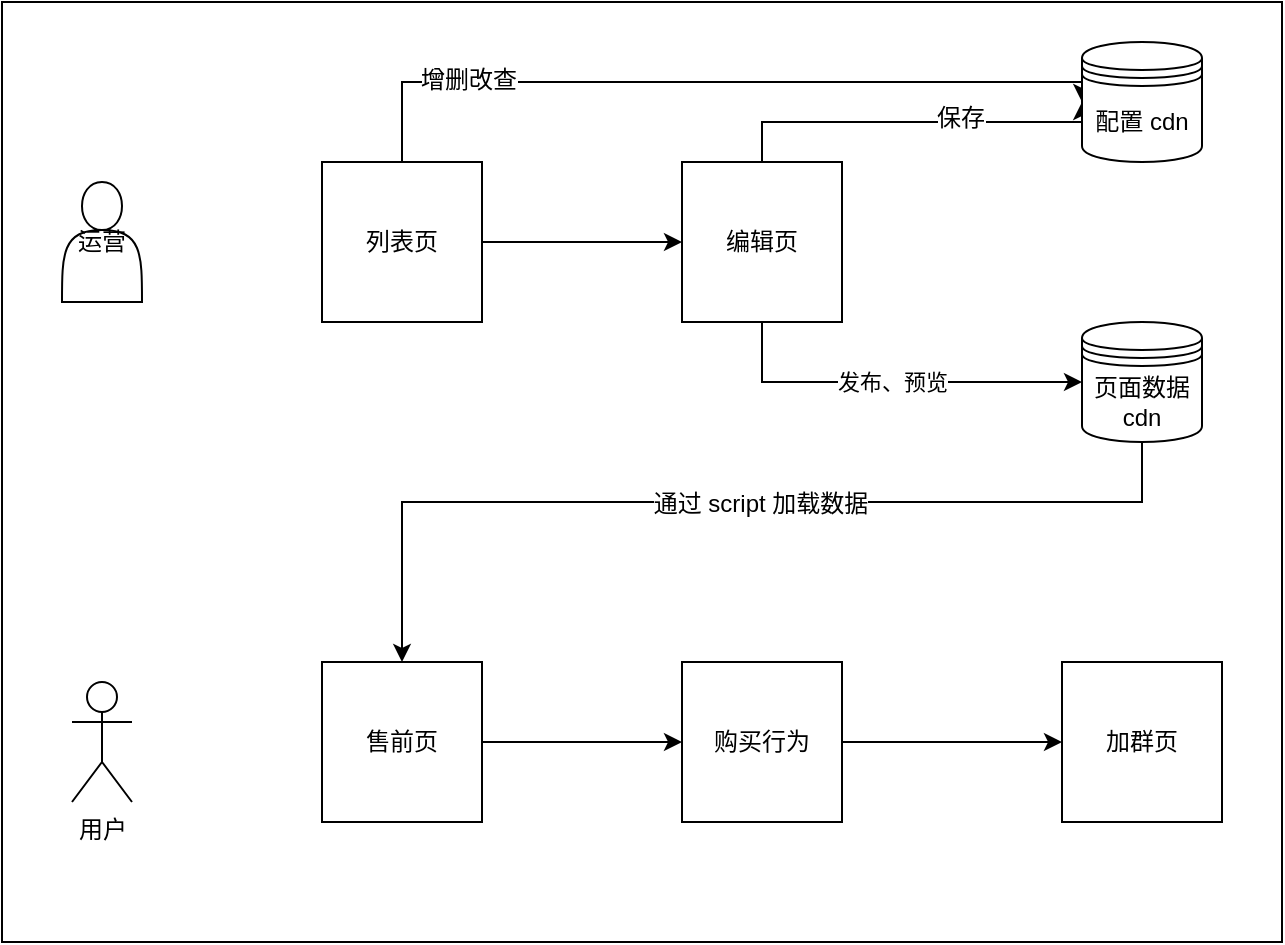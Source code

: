 <mxfile version="12.9.5" type="device"><diagram id="8JBnIsTGYz3UWHPRuHcv" name="Page-1"><mxGraphModel dx="679" dy="665" grid="1" gridSize="10" guides="1" tooltips="1" connect="1" arrows="1" fold="1" page="1" pageScale="1" pageWidth="827" pageHeight="1169" math="0" shadow="0"><root><mxCell id="0"/><mxCell id="1" parent="0"/><mxCell id="4USJVhQU-JSe5_HDxF_V-21" value="" style="rounded=0;whiteSpace=wrap;html=1;" vertex="1" parent="1"><mxGeometry x="40" y="20" width="640" height="470" as="geometry"/></mxCell><mxCell id="4USJVhQU-JSe5_HDxF_V-2" value="运营" style="shape=actor;whiteSpace=wrap;html=1;" vertex="1" parent="1"><mxGeometry x="70" y="110" width="40" height="60" as="geometry"/></mxCell><mxCell id="4USJVhQU-JSe5_HDxF_V-3" value="用户" style="shape=umlActor;verticalLabelPosition=bottom;labelBackgroundColor=#ffffff;verticalAlign=top;html=1;outlineConnect=0;" vertex="1" parent="1"><mxGeometry x="75" y="360" width="30" height="60" as="geometry"/></mxCell><mxCell id="4USJVhQU-JSe5_HDxF_V-6" style="edgeStyle=orthogonalEdgeStyle;rounded=0;orthogonalLoop=1;jettySize=auto;html=1;entryX=0;entryY=0.5;entryDx=0;entryDy=0;" edge="1" parent="1" source="4USJVhQU-JSe5_HDxF_V-4" target="4USJVhQU-JSe5_HDxF_V-5"><mxGeometry relative="1" as="geometry"/></mxCell><mxCell id="4USJVhQU-JSe5_HDxF_V-10" style="edgeStyle=orthogonalEdgeStyle;rounded=0;orthogonalLoop=1;jettySize=auto;html=1;entryX=0;entryY=0.5;entryDx=0;entryDy=0;" edge="1" parent="1" source="4USJVhQU-JSe5_HDxF_V-4" target="4USJVhQU-JSe5_HDxF_V-8"><mxGeometry relative="1" as="geometry"><Array as="points"><mxPoint x="240" y="60"/><mxPoint x="580" y="60"/></Array></mxGeometry></mxCell><mxCell id="4USJVhQU-JSe5_HDxF_V-11" value="增删改查" style="text;html=1;align=center;verticalAlign=middle;resizable=0;points=[];labelBackgroundColor=#ffffff;" vertex="1" connectable="0" parent="4USJVhQU-JSe5_HDxF_V-10"><mxGeometry x="-0.627" y="1" relative="1" as="geometry"><mxPoint as="offset"/></mxGeometry></mxCell><mxCell id="4USJVhQU-JSe5_HDxF_V-4" value="列表页" style="whiteSpace=wrap;html=1;aspect=fixed;" vertex="1" parent="1"><mxGeometry x="200" y="100" width="80" height="80" as="geometry"/></mxCell><mxCell id="4USJVhQU-JSe5_HDxF_V-9" style="edgeStyle=orthogonalEdgeStyle;rounded=0;orthogonalLoop=1;jettySize=auto;html=1;entryX=0;entryY=0.5;entryDx=0;entryDy=0;" edge="1" parent="1" source="4USJVhQU-JSe5_HDxF_V-5" target="4USJVhQU-JSe5_HDxF_V-8"><mxGeometry relative="1" as="geometry"><Array as="points"><mxPoint x="420" y="80"/><mxPoint x="580" y="80"/></Array></mxGeometry></mxCell><mxCell id="4USJVhQU-JSe5_HDxF_V-12" value="保存" style="text;html=1;align=center;verticalAlign=middle;resizable=0;points=[];labelBackgroundColor=#ffffff;" vertex="1" connectable="0" parent="4USJVhQU-JSe5_HDxF_V-9"><mxGeometry x="0.253" y="2" relative="1" as="geometry"><mxPoint as="offset"/></mxGeometry></mxCell><mxCell id="4USJVhQU-JSe5_HDxF_V-13" value="发布、预览" style="edgeStyle=orthogonalEdgeStyle;rounded=0;orthogonalLoop=1;jettySize=auto;html=1;entryX=0;entryY=0.5;entryDx=0;entryDy=0;" edge="1" parent="1" source="4USJVhQU-JSe5_HDxF_V-5" target="4USJVhQU-JSe5_HDxF_V-7"><mxGeometry relative="1" as="geometry"><Array as="points"><mxPoint x="420" y="210"/></Array></mxGeometry></mxCell><mxCell id="4USJVhQU-JSe5_HDxF_V-5" value="编辑页" style="whiteSpace=wrap;html=1;aspect=fixed;" vertex="1" parent="1"><mxGeometry x="380" y="100" width="80" height="80" as="geometry"/></mxCell><mxCell id="4USJVhQU-JSe5_HDxF_V-15" style="edgeStyle=orthogonalEdgeStyle;rounded=0;orthogonalLoop=1;jettySize=auto;html=1;entryX=0.5;entryY=0;entryDx=0;entryDy=0;" edge="1" parent="1" source="4USJVhQU-JSe5_HDxF_V-7" target="4USJVhQU-JSe5_HDxF_V-14"><mxGeometry relative="1" as="geometry"><Array as="points"><mxPoint x="610" y="270"/><mxPoint x="240" y="270"/></Array></mxGeometry></mxCell><mxCell id="4USJVhQU-JSe5_HDxF_V-16" value="通过 script 加载数据" style="text;html=1;align=center;verticalAlign=middle;resizable=0;points=[];labelBackgroundColor=#ffffff;" vertex="1" connectable="0" parent="4USJVhQU-JSe5_HDxF_V-15"><mxGeometry x="-0.079" y="1" relative="1" as="geometry"><mxPoint as="offset"/></mxGeometry></mxCell><mxCell id="4USJVhQU-JSe5_HDxF_V-7" value="页面数据cdn" style="shape=datastore;whiteSpace=wrap;html=1;" vertex="1" parent="1"><mxGeometry x="580" y="180" width="60" height="60" as="geometry"/></mxCell><mxCell id="4USJVhQU-JSe5_HDxF_V-8" value="配置 cdn" style="shape=datastore;whiteSpace=wrap;html=1;" vertex="1" parent="1"><mxGeometry x="580" y="40" width="60" height="60" as="geometry"/></mxCell><mxCell id="4USJVhQU-JSe5_HDxF_V-19" style="edgeStyle=orthogonalEdgeStyle;rounded=0;orthogonalLoop=1;jettySize=auto;html=1;entryX=0;entryY=0.5;entryDx=0;entryDy=0;" edge="1" parent="1" source="4USJVhQU-JSe5_HDxF_V-14" target="4USJVhQU-JSe5_HDxF_V-17"><mxGeometry relative="1" as="geometry"/></mxCell><mxCell id="4USJVhQU-JSe5_HDxF_V-14" value="售前页" style="whiteSpace=wrap;html=1;aspect=fixed;" vertex="1" parent="1"><mxGeometry x="200" y="350" width="80" height="80" as="geometry"/></mxCell><mxCell id="4USJVhQU-JSe5_HDxF_V-20" style="edgeStyle=orthogonalEdgeStyle;rounded=0;orthogonalLoop=1;jettySize=auto;html=1;entryX=0;entryY=0.5;entryDx=0;entryDy=0;" edge="1" parent="1" source="4USJVhQU-JSe5_HDxF_V-17" target="4USJVhQU-JSe5_HDxF_V-18"><mxGeometry relative="1" as="geometry"/></mxCell><mxCell id="4USJVhQU-JSe5_HDxF_V-17" value="购买行为" style="whiteSpace=wrap;html=1;aspect=fixed;" vertex="1" parent="1"><mxGeometry x="380" y="350" width="80" height="80" as="geometry"/></mxCell><mxCell id="4USJVhQU-JSe5_HDxF_V-18" value="加群页" style="whiteSpace=wrap;html=1;aspect=fixed;" vertex="1" parent="1"><mxGeometry x="570" y="350" width="80" height="80" as="geometry"/></mxCell></root></mxGraphModel></diagram></mxfile>